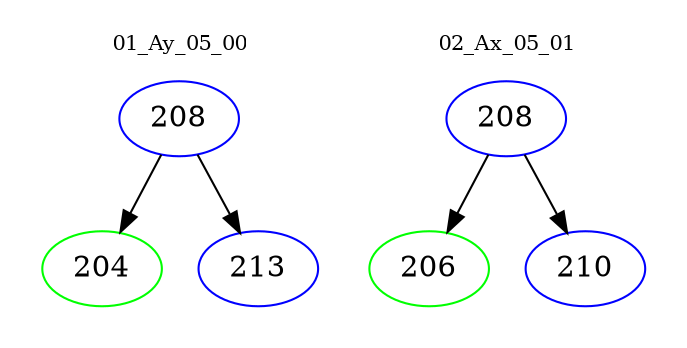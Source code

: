 digraph{
subgraph cluster_0 {
color = white
label = "01_Ay_05_00";
fontsize=10;
T0_208 [label="208", color="blue"]
T0_208 -> T0_204 [color="black"]
T0_204 [label="204", color="green"]
T0_208 -> T0_213 [color="black"]
T0_213 [label="213", color="blue"]
}
subgraph cluster_1 {
color = white
label = "02_Ax_05_01";
fontsize=10;
T1_208 [label="208", color="blue"]
T1_208 -> T1_206 [color="black"]
T1_206 [label="206", color="green"]
T1_208 -> T1_210 [color="black"]
T1_210 [label="210", color="blue"]
}
}
